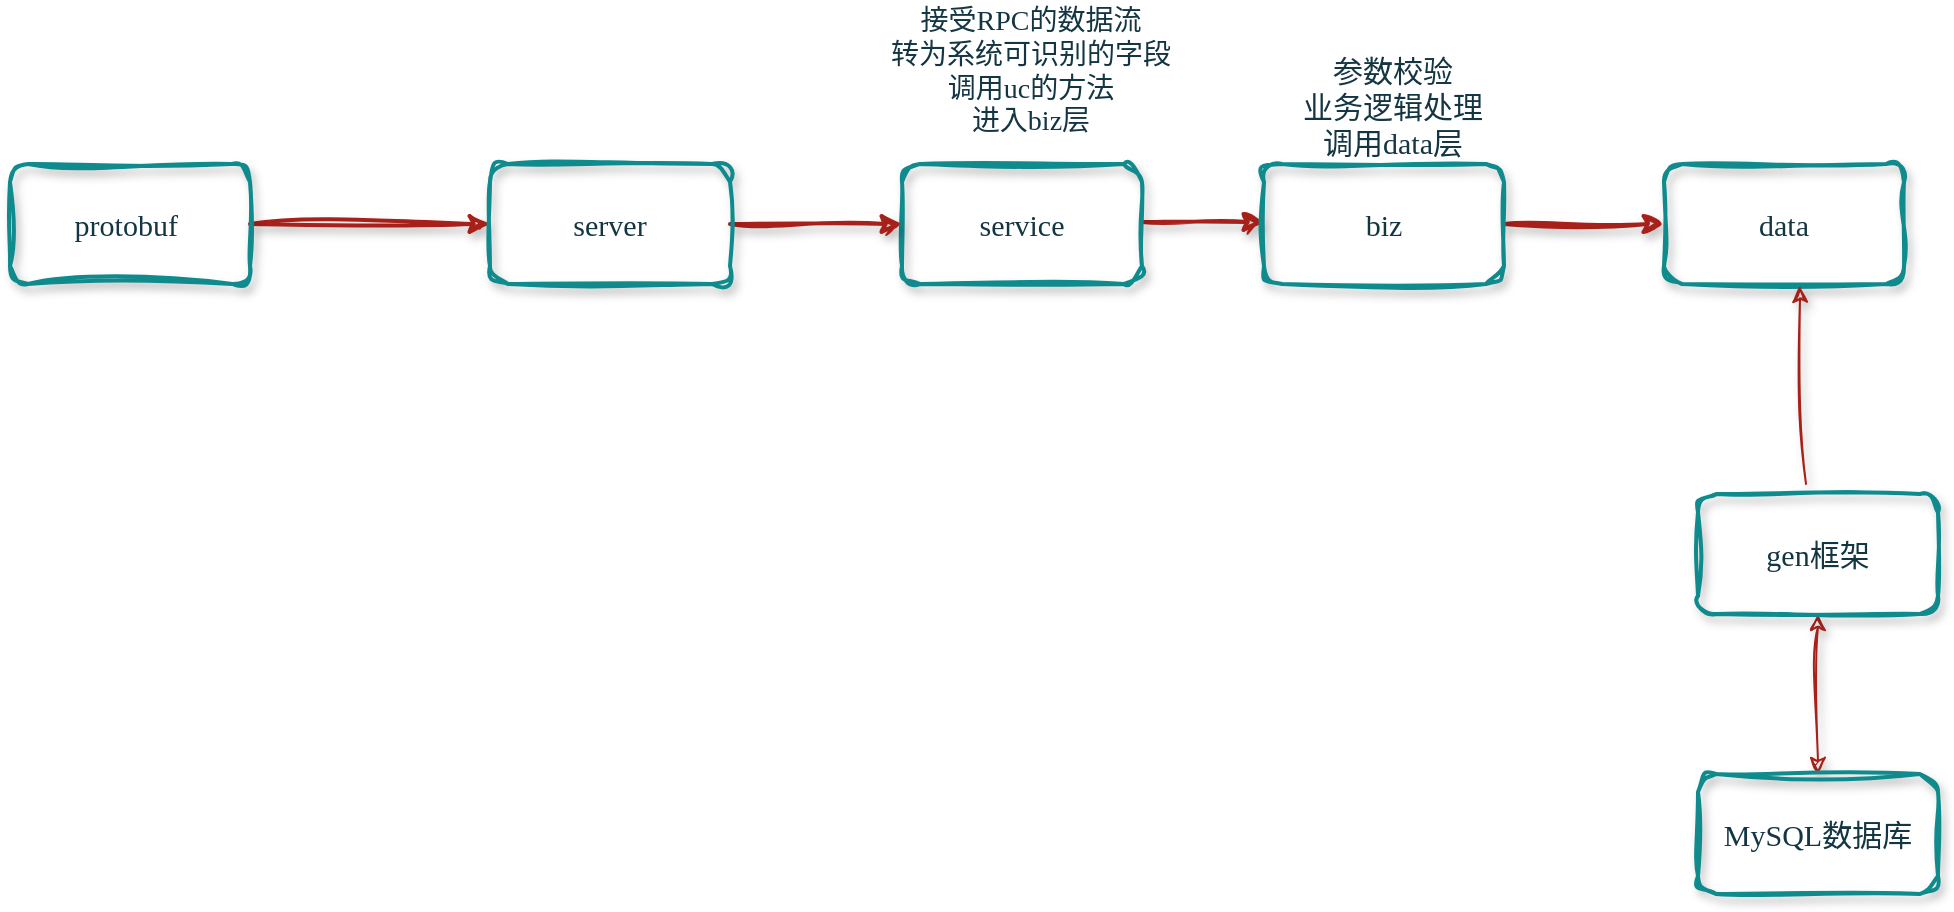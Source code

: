 <mxfile version="22.1.11" type="github">
  <diagram name="第 1 页" id="-jKrakLZdPmx5niNtz63">
    <mxGraphModel dx="1603" dy="779" grid="0" gridSize="10" guides="1" tooltips="1" connect="1" arrows="1" fold="1" page="0" pageScale="1" pageWidth="827" pageHeight="1169" math="0" shadow="0">
      <root>
        <mxCell id="0" />
        <mxCell id="1" parent="0" />
        <mxCell id="I4LTgjotlInHx3if6aNa-10" value="" style="edgeStyle=orthogonalEdgeStyle;rounded=1;orthogonalLoop=1;jettySize=auto;html=1;fillColor=none;shadow=1;strokeWidth=2;fontSize=15;labelBackgroundColor=none;strokeColor=#A8201A;fontColor=default;sketch=1;curveFitting=1;jiggle=2;fontFamily=Comic Sans MS;" edge="1" parent="1" source="I4LTgjotlInHx3if6aNa-1" target="I4LTgjotlInHx3if6aNa-9">
          <mxGeometry relative="1" as="geometry" />
        </mxCell>
        <mxCell id="I4LTgjotlInHx3if6aNa-1" value="protobuf&amp;nbsp;" style="rounded=1;whiteSpace=wrap;html=1;fillColor=none;shadow=1;strokeWidth=2;fontSize=15;labelBackgroundColor=none;strokeColor=#0F8B8D;fontColor=#143642;sketch=1;curveFitting=1;jiggle=2;fontFamily=Comic Sans MS;" vertex="1" parent="1">
          <mxGeometry x="-210" y="277" width="120" height="60" as="geometry" />
        </mxCell>
        <mxCell id="I4LTgjotlInHx3if6aNa-6" value="" style="edgeStyle=orthogonalEdgeStyle;rounded=1;orthogonalLoop=1;jettySize=auto;html=1;fillColor=none;shadow=1;strokeWidth=2;fontSize=15;labelBackgroundColor=none;strokeColor=#A8201A;fontColor=default;sketch=1;curveFitting=1;jiggle=2;fontFamily=Comic Sans MS;" edge="1" parent="1">
          <mxGeometry relative="1" as="geometry">
            <mxPoint x="356.0" y="306" as="sourcePoint" />
            <mxPoint x="417" y="306" as="targetPoint" />
          </mxGeometry>
        </mxCell>
        <mxCell id="I4LTgjotlInHx3if6aNa-2" value="service" style="rounded=1;whiteSpace=wrap;html=1;fillColor=none;shadow=1;strokeWidth=2;fontSize=15;labelBackgroundColor=none;strokeColor=#0F8B8D;fontColor=#143642;sketch=1;curveFitting=1;jiggle=2;fontFamily=Comic Sans MS;" vertex="1" parent="1">
          <mxGeometry x="236" y="277" width="120" height="60" as="geometry" />
        </mxCell>
        <mxCell id="I4LTgjotlInHx3if6aNa-8" value="" style="edgeStyle=orthogonalEdgeStyle;rounded=1;orthogonalLoop=1;jettySize=auto;html=1;fillColor=none;shadow=1;strokeWidth=2;fontSize=15;labelBackgroundColor=none;strokeColor=#A8201A;fontColor=default;sketch=1;curveFitting=1;jiggle=2;fontFamily=Comic Sans MS;" edge="1" parent="1" source="I4LTgjotlInHx3if6aNa-5" target="I4LTgjotlInHx3if6aNa-7">
          <mxGeometry relative="1" as="geometry" />
        </mxCell>
        <mxCell id="I4LTgjotlInHx3if6aNa-5" value="biz" style="rounded=1;whiteSpace=wrap;html=1;fillColor=none;shadow=1;strokeWidth=2;fontSize=15;labelBackgroundColor=none;strokeColor=#0F8B8D;fontColor=#143642;sketch=1;curveFitting=1;jiggle=2;fontFamily=Comic Sans MS;" vertex="1" parent="1">
          <mxGeometry x="417" y="277" width="120" height="60" as="geometry" />
        </mxCell>
        <mxCell id="I4LTgjotlInHx3if6aNa-7" value="data" style="rounded=1;whiteSpace=wrap;html=1;fillColor=none;shadow=1;strokeWidth=2;fontSize=15;labelBackgroundColor=none;strokeColor=#0F8B8D;fontColor=#143642;sketch=1;curveFitting=1;jiggle=2;fontFamily=Comic Sans MS;" vertex="1" parent="1">
          <mxGeometry x="617" y="277" width="120" height="60" as="geometry" />
        </mxCell>
        <mxCell id="I4LTgjotlInHx3if6aNa-11" value="" style="edgeStyle=orthogonalEdgeStyle;rounded=1;orthogonalLoop=1;jettySize=auto;html=1;fillColor=none;shadow=1;strokeWidth=2;fontSize=15;labelBackgroundColor=none;strokeColor=#A8201A;fontColor=default;sketch=1;curveFitting=1;jiggle=2;fontFamily=Comic Sans MS;" edge="1" parent="1" source="I4LTgjotlInHx3if6aNa-9" target="I4LTgjotlInHx3if6aNa-2">
          <mxGeometry relative="1" as="geometry" />
        </mxCell>
        <mxCell id="I4LTgjotlInHx3if6aNa-9" value="server" style="rounded=1;whiteSpace=wrap;html=1;fillColor=none;shadow=1;strokeWidth=2;fontSize=15;labelBackgroundColor=none;strokeColor=#0F8B8D;fontColor=#143642;sketch=1;curveFitting=1;jiggle=2;fontFamily=Comic Sans MS;" vertex="1" parent="1">
          <mxGeometry x="30" y="277" width="120" height="60" as="geometry" />
        </mxCell>
        <mxCell id="I4LTgjotlInHx3if6aNa-12" value="" style="endArrow=classic;rounded=1;entryX=0.565;entryY=1.015;entryDx=0;entryDy=0;entryPerimeter=0;labelBackgroundColor=none;strokeColor=#A8201A;fontColor=default;verticalAlign=bottom;horizontal=0;labelBorderColor=none;html=1;sketch=1;curveFitting=1;jiggle=2;fontFamily=Comic Sans MS;shadow=1;fontSize=15;" edge="1" parent="1" target="I4LTgjotlInHx3if6aNa-7">
          <mxGeometry width="50" height="50" relative="1" as="geometry">
            <mxPoint x="688" y="437" as="sourcePoint" />
            <mxPoint x="380" y="305" as="targetPoint" />
          </mxGeometry>
        </mxCell>
        <mxCell id="I4LTgjotlInHx3if6aNa-17" value="" style="edgeStyle=orthogonalEdgeStyle;rounded=0;orthogonalLoop=1;jettySize=auto;html=1;strokeColor=#A8201A;fontColor=#143642;fillColor=#FAE5C7;startArrow=classic;startFill=1;sketch=1;curveFitting=1;jiggle=2;fontFamily=Comic Sans MS;shadow=1;fontSize=15;" edge="1" parent="1" source="I4LTgjotlInHx3if6aNa-15" target="I4LTgjotlInHx3if6aNa-16">
          <mxGeometry relative="1" as="geometry" />
        </mxCell>
        <mxCell id="I4LTgjotlInHx3if6aNa-15" value="gen框架" style="rounded=1;whiteSpace=wrap;html=1;fillColor=none;shadow=1;strokeWidth=2;fontSize=15;labelBackgroundColor=none;strokeColor=#0F8B8D;fontColor=#143642;sketch=1;curveFitting=1;jiggle=2;fontFamily=Comic Sans MS;" vertex="1" parent="1">
          <mxGeometry x="634" y="442" width="120" height="60" as="geometry" />
        </mxCell>
        <mxCell id="I4LTgjotlInHx3if6aNa-16" value="MySQL数据库" style="rounded=1;whiteSpace=wrap;html=1;fillColor=none;shadow=1;strokeWidth=2;fontSize=15;labelBackgroundColor=none;strokeColor=#0F8B8D;fontColor=#143642;sketch=1;curveFitting=1;jiggle=2;fontFamily=Comic Sans MS;" vertex="1" parent="1">
          <mxGeometry x="634" y="582" width="120" height="60" as="geometry" />
        </mxCell>
        <mxCell id="I4LTgjotlInHx3if6aNa-20" value="参数校验&lt;br style=&quot;font-size: 15px;&quot;&gt;业务逻辑处理&lt;br style=&quot;font-size: 15px;&quot;&gt;调用data层" style="text;html=1;strokeColor=none;fillColor=none;align=center;verticalAlign=middle;whiteSpace=wrap;rounded=0;fontColor=#143642;sketch=1;curveFitting=1;jiggle=2;fontFamily=Comic Sans MS;shadow=1;fontSize=15;" vertex="1" parent="1">
          <mxGeometry x="433" y="225" width="97" height="45" as="geometry" />
        </mxCell>
        <mxCell id="I4LTgjotlInHx3if6aNa-21" value="&lt;div style=&quot;font-size: 14px;&quot;&gt;&lt;span style=&quot;background-color: initial;&quot;&gt;&lt;font style=&quot;font-size: 14px;&quot;&gt;接受RPC的数据流&lt;/font&gt;&lt;/span&gt;&lt;/div&gt;&lt;div style=&quot;font-size: 14px;&quot;&gt;&lt;span style=&quot;background-color: initial;&quot;&gt;&lt;font style=&quot;font-size: 14px;&quot;&gt;转为系统可识别的字段&lt;/font&gt;&lt;/span&gt;&lt;/div&gt;&lt;div style=&quot;font-size: 14px;&quot;&gt;&lt;span style=&quot;background-color: initial;&quot;&gt;&lt;font style=&quot;font-size: 14px;&quot;&gt;调用uc的方法&lt;/font&gt;&lt;/span&gt;&lt;/div&gt;&lt;div style=&quot;font-size: 14px;&quot;&gt;&lt;span style=&quot;background-color: initial;&quot;&gt;&lt;font style=&quot;font-size: 14px;&quot;&gt;进入biz层&lt;/font&gt;&lt;/span&gt;&lt;/div&gt;" style="text;html=1;strokeColor=none;fillColor=none;align=center;verticalAlign=middle;whiteSpace=wrap;rounded=0;fontColor=#143642;sketch=1;curveFitting=1;jiggle=2;fontFamily=Comic Sans MS;shadow=1;fontSize=15;" vertex="1" parent="1">
          <mxGeometry x="226" y="199" width="149" height="63" as="geometry" />
        </mxCell>
      </root>
    </mxGraphModel>
  </diagram>
</mxfile>
